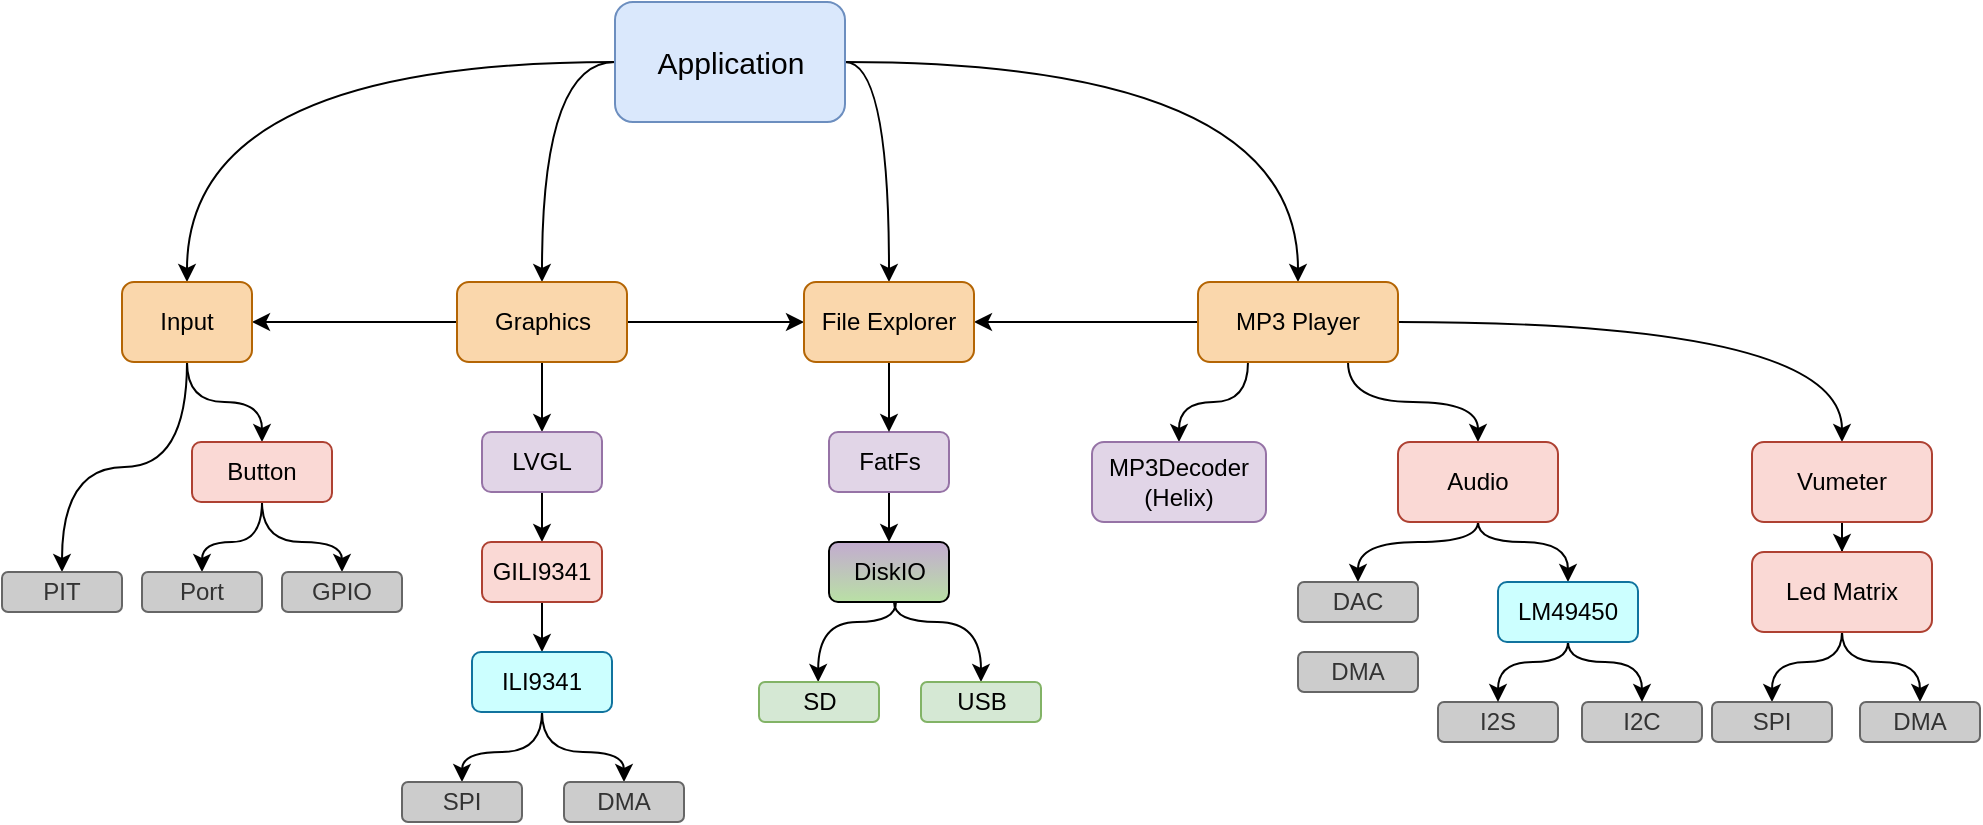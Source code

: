 <mxfile version="10.4.8" type="github"><diagram id="C97nrnu4VFksmI_HuxuL" name="Page-1"><mxGraphModel dx="1167" dy="599" grid="1" gridSize="10" guides="1" tooltips="1" connect="1" arrows="1" fold="1" page="1" pageScale="1" pageWidth="1654" pageHeight="1169" math="0" shadow="0"><root><mxCell id="0"/><mxCell id="1" parent="0"/><mxCell id="sSEopAjNWtljHVmL3cbr-63" style="rounded=0;orthogonalLoop=1;jettySize=auto;html=1;exitX=1;exitY=0.5;exitDx=0;exitDy=0;entryX=0.5;entryY=0;entryDx=0;entryDy=0;edgeStyle=orthogonalEdgeStyle;elbow=vertical;curved=1;" parent="1" source="sSEopAjNWtljHVmL3cbr-1" target="sSEopAjNWtljHVmL3cbr-4" edge="1"><mxGeometry relative="1" as="geometry"/></mxCell><mxCell id="sSEopAjNWtljHVmL3cbr-69" style="edgeStyle=orthogonalEdgeStyle;curved=1;rounded=0;orthogonalLoop=1;jettySize=auto;html=1;exitX=0;exitY=0.5;exitDx=0;exitDy=0;entryX=0.5;entryY=0;entryDx=0;entryDy=0;" parent="1" source="sSEopAjNWtljHVmL3cbr-1" target="sSEopAjNWtljHVmL3cbr-38" edge="1"><mxGeometry relative="1" as="geometry"/></mxCell><mxCell id="sSEopAjNWtljHVmL3cbr-70" style="edgeStyle=orthogonalEdgeStyle;curved=1;rounded=0;orthogonalLoop=1;jettySize=auto;html=1;entryX=0.5;entryY=0;entryDx=0;entryDy=0;exitX=0;exitY=0.5;exitDx=0;exitDy=0;" parent="1" source="sSEopAjNWtljHVmL3cbr-1" target="sSEopAjNWtljHVmL3cbr-2" edge="1"><mxGeometry relative="1" as="geometry"/></mxCell><mxCell id="sSEopAjNWtljHVmL3cbr-75" style="edgeStyle=orthogonalEdgeStyle;curved=1;rounded=0;orthogonalLoop=1;jettySize=auto;html=1;exitX=1;exitY=0.5;exitDx=0;exitDy=0;" parent="1" source="sSEopAjNWtljHVmL3cbr-1" target="sSEopAjNWtljHVmL3cbr-10" edge="1"><mxGeometry relative="1" as="geometry"/></mxCell><mxCell id="sSEopAjNWtljHVmL3cbr-1" value="&lt;font style=&quot;font-size: 15px&quot;&gt;Application&lt;/font&gt;" style="rounded=1;whiteSpace=wrap;html=1;fillColor=#dae8fc;strokeColor=#6c8ebf;" parent="1" vertex="1"><mxGeometry x="561.5" y="240" width="115" height="60" as="geometry"/></mxCell><mxCell id="sSEopAjNWtljHVmL3cbr-45" style="edgeStyle=orthogonalEdgeStyle;rounded=0;orthogonalLoop=1;jettySize=auto;html=1;curved=1;entryX=0;entryY=0.5;entryDx=0;entryDy=0;fillColor=#fad7ac;strokeColor=#000000;" parent="1" source="sSEopAjNWtljHVmL3cbr-2" target="sSEopAjNWtljHVmL3cbr-10" edge="1"><mxGeometry relative="1" as="geometry"><mxPoint x="641.029" y="399.529" as="targetPoint"/></mxGeometry></mxCell><mxCell id="sSEopAjNWtljHVmL3cbr-51" style="edgeStyle=orthogonalEdgeStyle;rounded=0;orthogonalLoop=1;jettySize=auto;html=1;entryX=0.5;entryY=0;entryDx=0;entryDy=0;" parent="1" source="sSEopAjNWtljHVmL3cbr-2" target="sSEopAjNWtljHVmL3cbr-37" edge="1"><mxGeometry relative="1" as="geometry"/></mxCell><mxCell id="sSEopAjNWtljHVmL3cbr-62" style="edgeStyle=orthogonalEdgeStyle;rounded=0;orthogonalLoop=1;jettySize=auto;html=1;entryX=1;entryY=0.5;entryDx=0;entryDy=0;fillColor=#fad7ac;strokeColor=#000000;" parent="1" source="sSEopAjNWtljHVmL3cbr-2" target="sSEopAjNWtljHVmL3cbr-38" edge="1"><mxGeometry relative="1" as="geometry"/></mxCell><mxCell id="sSEopAjNWtljHVmL3cbr-2" value="Graphics" style="rounded=1;whiteSpace=wrap;html=1;fillColor=#fad7ac;strokeColor=#b46504;" parent="1" vertex="1"><mxGeometry x="482.5" y="380" width="85" height="40" as="geometry"/></mxCell><mxCell id="sSEopAjNWtljHVmL3cbr-46" style="edgeStyle=orthogonalEdgeStyle;rounded=0;orthogonalLoop=1;jettySize=auto;html=1;entryX=1;entryY=0.5;entryDx=0;entryDy=0;curved=1;fillColor=#fad7ac;strokeColor=#000000;" parent="1" source="sSEopAjNWtljHVmL3cbr-4" target="sSEopAjNWtljHVmL3cbr-10" edge="1"><mxGeometry relative="1" as="geometry"/></mxCell><mxCell id="sSEopAjNWtljHVmL3cbr-48" style="edgeStyle=orthogonalEdgeStyle;rounded=0;orthogonalLoop=1;jettySize=auto;html=1;exitX=1;exitY=0.5;exitDx=0;exitDy=0;entryX=0.5;entryY=0;entryDx=0;entryDy=0;curved=1;" parent="1" source="sSEopAjNWtljHVmL3cbr-4" target="sSEopAjNWtljHVmL3cbr-7" edge="1"><mxGeometry relative="1" as="geometry"/></mxCell><mxCell id="sSEopAjNWtljHVmL3cbr-49" style="edgeStyle=orthogonalEdgeStyle;rounded=0;orthogonalLoop=1;jettySize=auto;html=1;exitX=0.25;exitY=1;exitDx=0;exitDy=0;entryX=0.5;entryY=0;entryDx=0;entryDy=0;curved=1;" parent="1" source="sSEopAjNWtljHVmL3cbr-4" target="sSEopAjNWtljHVmL3cbr-9" edge="1"><mxGeometry relative="1" as="geometry"/></mxCell><mxCell id="sSEopAjNWtljHVmL3cbr-50" style="edgeStyle=orthogonalEdgeStyle;rounded=0;orthogonalLoop=1;jettySize=auto;html=1;exitX=0.75;exitY=1;exitDx=0;exitDy=0;entryX=0.5;entryY=0;entryDx=0;entryDy=0;curved=1;" parent="1" source="sSEopAjNWtljHVmL3cbr-4" target="sSEopAjNWtljHVmL3cbr-8" edge="1"><mxGeometry relative="1" as="geometry"/></mxCell><mxCell id="sSEopAjNWtljHVmL3cbr-4" value="MP3 Player&lt;br&gt;" style="rounded=1;whiteSpace=wrap;html=1;fillColor=#fad7ac;strokeColor=#b46504;" parent="1" vertex="1"><mxGeometry x="853" y="380" width="100" height="40" as="geometry"/></mxCell><mxCell id="sSEopAjNWtljHVmL3cbr-22" style="edgeStyle=orthogonalEdgeStyle;rounded=0;orthogonalLoop=1;jettySize=auto;html=1;entryX=0.5;entryY=0;entryDx=0;entryDy=0;" parent="1" source="sSEopAjNWtljHVmL3cbr-6" target="sSEopAjNWtljHVmL3cbr-15" edge="1"><mxGeometry relative="1" as="geometry"/></mxCell><mxCell id="sSEopAjNWtljHVmL3cbr-6" value="FatFs&lt;br&gt;" style="rounded=1;whiteSpace=wrap;html=1;fillColor=#e1d5e7;strokeColor=#9673a6;" parent="1" vertex="1"><mxGeometry x="668.5" y="455" width="60" height="30" as="geometry"/></mxCell><mxCell id="sSEopAjNWtljHVmL3cbr-36" value="" style="edgeStyle=orthogonalEdgeStyle;rounded=0;orthogonalLoop=1;jettySize=auto;html=1;entryX=0.5;entryY=0;entryDx=0;entryDy=0;" parent="1" source="sSEopAjNWtljHVmL3cbr-7" target="sSEopAjNWtljHVmL3cbr-34" edge="1"><mxGeometry relative="1" as="geometry"><mxPoint x="1175" y="580" as="targetPoint"/></mxGeometry></mxCell><mxCell id="sSEopAjNWtljHVmL3cbr-7" value="Vumeter&lt;br&gt;" style="rounded=1;whiteSpace=wrap;html=1;fillColor=#fad9d5;strokeColor=#ae4132;" parent="1" vertex="1"><mxGeometry x="1130" y="460" width="90" height="40" as="geometry"/></mxCell><mxCell id="woRYGjkfQbtKH-f8qfja-11" style="edgeStyle=orthogonalEdgeStyle;rounded=0;orthogonalLoop=1;jettySize=auto;html=1;entryX=0.5;entryY=0;entryDx=0;entryDy=0;strokeColor=#000000;curved=1;" edge="1" parent="1" source="sSEopAjNWtljHVmL3cbr-8" target="woRYGjkfQbtKH-f8qfja-9"><mxGeometry relative="1" as="geometry"><Array as="points"><mxPoint x="993" y="510"/><mxPoint x="1038" y="510"/></Array></mxGeometry></mxCell><mxCell id="woRYGjkfQbtKH-f8qfja-14" style="edgeStyle=orthogonalEdgeStyle;curved=1;rounded=0;orthogonalLoop=1;jettySize=auto;html=1;entryX=0.5;entryY=0;entryDx=0;entryDy=0;strokeColor=#000000;" edge="1" parent="1" source="sSEopAjNWtljHVmL3cbr-8" target="sSEopAjNWtljHVmL3cbr-27"><mxGeometry relative="1" as="geometry"><Array as="points"><mxPoint x="993" y="510"/><mxPoint x="933" y="510"/></Array></mxGeometry></mxCell><mxCell id="sSEopAjNWtljHVmL3cbr-8" value="Audio" style="rounded=1;whiteSpace=wrap;html=1;fillColor=#fad9d5;strokeColor=#ae4132;" parent="1" vertex="1"><mxGeometry x="953" y="460" width="80" height="40" as="geometry"/></mxCell><mxCell id="sSEopAjNWtljHVmL3cbr-9" value="MP3Decoder&lt;br&gt;(Helix)&lt;br&gt;" style="rounded=1;whiteSpace=wrap;html=1;fillColor=#e1d5e7;strokeColor=#9673a6;" parent="1" vertex="1"><mxGeometry x="800" y="460" width="87" height="40" as="geometry"/></mxCell><mxCell id="sSEopAjNWtljHVmL3cbr-19" style="edgeStyle=orthogonalEdgeStyle;rounded=0;orthogonalLoop=1;jettySize=auto;html=1;exitX=0.5;exitY=1;exitDx=0;exitDy=0;entryX=0.5;entryY=0;entryDx=0;entryDy=0;" parent="1" source="sSEopAjNWtljHVmL3cbr-10" target="sSEopAjNWtljHVmL3cbr-6" edge="1"><mxGeometry relative="1" as="geometry"/></mxCell><mxCell id="sSEopAjNWtljHVmL3cbr-10" value="File Explorer&lt;br&gt;" style="rounded=1;whiteSpace=wrap;html=1;fillColor=#fad7ac;strokeColor=#b46504;" parent="1" vertex="1"><mxGeometry x="656" y="380" width="85" height="40" as="geometry"/></mxCell><mxCell id="sSEopAjNWtljHVmL3cbr-26" style="edgeStyle=orthogonalEdgeStyle;rounded=0;orthogonalLoop=1;jettySize=auto;html=1;entryX=0.493;entryY=0;entryDx=0;entryDy=0;entryPerimeter=0;curved=1;" parent="1" source="sSEopAjNWtljHVmL3cbr-15" target="sSEopAjNWtljHVmL3cbr-16" edge="1"><mxGeometry relative="1" as="geometry"><Array as="points"><mxPoint x="702" y="550"/><mxPoint x="663" y="550"/></Array></mxGeometry></mxCell><mxCell id="sSEopAjNWtljHVmL3cbr-67" style="edgeStyle=orthogonalEdgeStyle;curved=1;rounded=0;orthogonalLoop=1;jettySize=auto;html=1;entryX=0.5;entryY=0;entryDx=0;entryDy=0;" parent="1" source="sSEopAjNWtljHVmL3cbr-15" target="sSEopAjNWtljHVmL3cbr-17" edge="1"><mxGeometry relative="1" as="geometry"><Array as="points"><mxPoint x="701" y="550"/><mxPoint x="745" y="550"/></Array></mxGeometry></mxCell><mxCell id="sSEopAjNWtljHVmL3cbr-15" value="DiskIO&lt;br&gt;" style="rounded=1;whiteSpace=wrap;html=1;gradientColor=#B9E0A5;fillColor=#C3ABD0;" parent="1" vertex="1"><mxGeometry x="668.5" y="510" width="60" height="30" as="geometry"/></mxCell><mxCell id="sSEopAjNWtljHVmL3cbr-16" value="SD&lt;br&gt;" style="rounded=1;whiteSpace=wrap;html=1;fillColor=#d5e8d4;strokeColor=#82b366;" parent="1" vertex="1"><mxGeometry x="633.5" y="580" width="60" height="20" as="geometry"/></mxCell><mxCell id="sSEopAjNWtljHVmL3cbr-17" value="USB&lt;br&gt;" style="rounded=1;whiteSpace=wrap;html=1;fillColor=#d5e8d4;strokeColor=#82b366;" parent="1" vertex="1"><mxGeometry x="714.5" y="580" width="60" height="20" as="geometry"/></mxCell><mxCell id="sSEopAjNWtljHVmL3cbr-27" value="DAC&lt;br&gt;" style="rounded=1;whiteSpace=wrap;html=1;fillColor=#CCCCCC;strokeColor=#666666;fontColor=#333333;" parent="1" vertex="1"><mxGeometry x="903" y="530" width="60" height="20" as="geometry"/></mxCell><mxCell id="sSEopAjNWtljHVmL3cbr-28" value="I2S&lt;br&gt;" style="rounded=1;whiteSpace=wrap;html=1;fillColor=#CCCCCC;strokeColor=#666666;fontColor=#333333;" parent="1" vertex="1"><mxGeometry x="973" y="590" width="60" height="20" as="geometry"/></mxCell><mxCell id="sSEopAjNWtljHVmL3cbr-32" value="DMA&lt;br&gt;" style="rounded=1;whiteSpace=wrap;html=1;fillColor=#CCCCCC;strokeColor=#666666;fontColor=#333333;" parent="1" vertex="1"><mxGeometry x="903" y="565" width="60" height="20" as="geometry"/></mxCell><mxCell id="sSEopAjNWtljHVmL3cbr-85" style="edgeStyle=orthogonalEdgeStyle;curved=1;rounded=0;orthogonalLoop=1;jettySize=auto;html=1;exitX=0.5;exitY=1;exitDx=0;exitDy=0;entryX=0.5;entryY=0;entryDx=0;entryDy=0;" parent="1" source="sSEopAjNWtljHVmL3cbr-34" target="sSEopAjNWtljHVmL3cbr-81" edge="1"><mxGeometry relative="1" as="geometry"><Array as="points"><mxPoint x="1175" y="570"/><mxPoint x="1140" y="570"/></Array></mxGeometry></mxCell><mxCell id="sSEopAjNWtljHVmL3cbr-86" style="edgeStyle=orthogonalEdgeStyle;curved=1;rounded=0;orthogonalLoop=1;jettySize=auto;html=1;exitX=0.5;exitY=1;exitDx=0;exitDy=0;" parent="1" source="sSEopAjNWtljHVmL3cbr-34" target="sSEopAjNWtljHVmL3cbr-82" edge="1"><mxGeometry relative="1" as="geometry"><Array as="points"><mxPoint x="1175" y="570"/><mxPoint x="1214" y="570"/></Array></mxGeometry></mxCell><mxCell id="sSEopAjNWtljHVmL3cbr-34" value="Led Matrix&lt;br&gt;" style="rounded=1;whiteSpace=wrap;html=1;fillColor=#fad9d5;strokeColor=#ae4132;" parent="1" vertex="1"><mxGeometry x="1130" y="515" width="90" height="40" as="geometry"/></mxCell><mxCell id="sSEopAjNWtljHVmL3cbr-56" style="edgeStyle=orthogonalEdgeStyle;rounded=0;orthogonalLoop=1;jettySize=auto;html=1;exitX=0.5;exitY=1;exitDx=0;exitDy=0;entryX=0.5;entryY=0;entryDx=0;entryDy=0;" parent="1" source="sSEopAjNWtljHVmL3cbr-37" target="sSEopAjNWtljHVmL3cbr-52" edge="1"><mxGeometry relative="1" as="geometry"/></mxCell><mxCell id="sSEopAjNWtljHVmL3cbr-37" value="LVGL" style="rounded=1;whiteSpace=wrap;html=1;fillColor=#e1d5e7;strokeColor=#9673a6;" parent="1" vertex="1"><mxGeometry x="495" y="455" width="60" height="30" as="geometry"/></mxCell><mxCell id="sSEopAjNWtljHVmL3cbr-40" value="" style="edgeStyle=orthogonalEdgeStyle;rounded=0;orthogonalLoop=1;jettySize=auto;html=1;curved=1;" parent="1" source="sSEopAjNWtljHVmL3cbr-38" target="sSEopAjNWtljHVmL3cbr-39" edge="1"><mxGeometry relative="1" as="geometry"/></mxCell><mxCell id="sSEopAjNWtljHVmL3cbr-87" style="edgeStyle=orthogonalEdgeStyle;curved=1;rounded=0;orthogonalLoop=1;jettySize=auto;html=1;entryX=0.5;entryY=0;entryDx=0;entryDy=0;exitX=0.5;exitY=1;exitDx=0;exitDy=0;" parent="1" source="sSEopAjNWtljHVmL3cbr-38" target="sSEopAjNWtljHVmL3cbr-60" edge="1"><mxGeometry relative="1" as="geometry"/></mxCell><mxCell id="sSEopAjNWtljHVmL3cbr-38" value="Input&lt;br&gt;" style="rounded=1;whiteSpace=wrap;html=1;fillColor=#fad7ac;strokeColor=#b46504;" parent="1" vertex="1"><mxGeometry x="315" y="380" width="65" height="40" as="geometry"/></mxCell><mxCell id="sSEopAjNWtljHVmL3cbr-58" style="edgeStyle=orthogonalEdgeStyle;rounded=0;orthogonalLoop=1;jettySize=auto;html=1;entryX=0.5;entryY=0;entryDx=0;entryDy=0;curved=1;" parent="1" source="sSEopAjNWtljHVmL3cbr-39" target="sSEopAjNWtljHVmL3cbr-41" edge="1"><mxGeometry relative="1" as="geometry"/></mxCell><mxCell id="sSEopAjNWtljHVmL3cbr-59" style="edgeStyle=orthogonalEdgeStyle;rounded=0;orthogonalLoop=1;jettySize=auto;html=1;entryX=0.5;entryY=0;entryDx=0;entryDy=0;curved=1;" parent="1" source="sSEopAjNWtljHVmL3cbr-39" target="sSEopAjNWtljHVmL3cbr-42" edge="1"><mxGeometry relative="1" as="geometry"/></mxCell><mxCell id="sSEopAjNWtljHVmL3cbr-39" value="Button&lt;br&gt;" style="rounded=1;whiteSpace=wrap;html=1;fillColor=#fad9d5;strokeColor=#ae4132;" parent="1" vertex="1"><mxGeometry x="350" y="460" width="70" height="30" as="geometry"/></mxCell><mxCell id="sSEopAjNWtljHVmL3cbr-41" value="Port&lt;br&gt;" style="rounded=1;whiteSpace=wrap;html=1;fillColor=#CCCCCC;strokeColor=#666666;fontColor=#333333;" parent="1" vertex="1"><mxGeometry x="325" y="525" width="60" height="20" as="geometry"/></mxCell><mxCell id="sSEopAjNWtljHVmL3cbr-42" value="GPIO&lt;br&gt;" style="rounded=1;whiteSpace=wrap;html=1;fillColor=#CCCCCC;strokeColor=#666666;fontColor=#333333;" parent="1" vertex="1"><mxGeometry x="395" y="525" width="60" height="20" as="geometry"/></mxCell><mxCell id="sSEopAjNWtljHVmL3cbr-57" style="edgeStyle=orthogonalEdgeStyle;rounded=0;orthogonalLoop=1;jettySize=auto;html=1;entryX=0.5;entryY=0;entryDx=0;entryDy=0;" parent="1" source="sSEopAjNWtljHVmL3cbr-52" target="sSEopAjNWtljHVmL3cbr-53" edge="1"><mxGeometry relative="1" as="geometry"/></mxCell><mxCell id="sSEopAjNWtljHVmL3cbr-52" value="GILI9341" style="rounded=1;whiteSpace=wrap;html=1;fillColor=#fad9d5;strokeColor=#ae4132;" parent="1" vertex="1"><mxGeometry x="495" y="510" width="60" height="30" as="geometry"/></mxCell><mxCell id="sSEopAjNWtljHVmL3cbr-77" style="edgeStyle=orthogonalEdgeStyle;curved=1;rounded=0;orthogonalLoop=1;jettySize=auto;html=1;exitX=0.5;exitY=1;exitDx=0;exitDy=0;entryX=0.5;entryY=0;entryDx=0;entryDy=0;" parent="1" source="sSEopAjNWtljHVmL3cbr-53" target="sSEopAjNWtljHVmL3cbr-73" edge="1"><mxGeometry relative="1" as="geometry"/></mxCell><mxCell id="sSEopAjNWtljHVmL3cbr-78" style="edgeStyle=orthogonalEdgeStyle;curved=1;rounded=0;orthogonalLoop=1;jettySize=auto;html=1;entryX=0.5;entryY=0;entryDx=0;entryDy=0;" parent="1" source="sSEopAjNWtljHVmL3cbr-53" target="sSEopAjNWtljHVmL3cbr-74" edge="1"><mxGeometry relative="1" as="geometry"/></mxCell><mxCell id="sSEopAjNWtljHVmL3cbr-53" value="ILI9341" style="rounded=1;whiteSpace=wrap;html=1;fillColor=#CCFFFF;strokeColor=#10739e;" parent="1" vertex="1"><mxGeometry x="490" y="565" width="70" height="30" as="geometry"/></mxCell><mxCell id="sSEopAjNWtljHVmL3cbr-60" value="PIT&lt;br&gt;" style="rounded=1;whiteSpace=wrap;html=1;fillColor=#CCCCCC;strokeColor=#666666;fontColor=#333333;" parent="1" vertex="1"><mxGeometry x="255" y="525" width="60" height="20" as="geometry"/></mxCell><mxCell id="sSEopAjNWtljHVmL3cbr-73" value="SPI&lt;br&gt;" style="rounded=1;whiteSpace=wrap;html=1;fillColor=#CCCCCC;strokeColor=#666666;fontColor=#333333;" parent="1" vertex="1"><mxGeometry x="455" y="630" width="60" height="20" as="geometry"/></mxCell><mxCell id="sSEopAjNWtljHVmL3cbr-74" value="DMA" style="rounded=1;whiteSpace=wrap;html=1;fillColor=#CCCCCC;strokeColor=#666666;fontColor=#333333;" parent="1" vertex="1"><mxGeometry x="536" y="630" width="60" height="20" as="geometry"/></mxCell><mxCell id="sSEopAjNWtljHVmL3cbr-81" value="SPI&lt;br&gt;" style="rounded=1;whiteSpace=wrap;html=1;fillColor=#CCCCCC;strokeColor=#666666;fontColor=#333333;" parent="1" vertex="1"><mxGeometry x="1110" y="590" width="60" height="20" as="geometry"/></mxCell><mxCell id="sSEopAjNWtljHVmL3cbr-82" value="DMA" style="rounded=1;whiteSpace=wrap;html=1;fillColor=#CCCCCC;strokeColor=#666666;fontColor=#333333;" parent="1" vertex="1"><mxGeometry x="1184" y="590" width="60" height="20" as="geometry"/></mxCell><mxCell id="woRYGjkfQbtKH-f8qfja-3" value="I2C&lt;br&gt;" style="rounded=1;whiteSpace=wrap;html=1;fillColor=#CCCCCC;strokeColor=#666666;fontColor=#333333;" vertex="1" parent="1"><mxGeometry x="1045" y="590" width="60" height="20" as="geometry"/></mxCell><mxCell id="woRYGjkfQbtKH-f8qfja-12" style="edgeStyle=orthogonalEdgeStyle;curved=1;rounded=0;orthogonalLoop=1;jettySize=auto;html=1;entryX=0.5;entryY=0;entryDx=0;entryDy=0;strokeColor=#000000;" edge="1" parent="1" source="woRYGjkfQbtKH-f8qfja-9" target="sSEopAjNWtljHVmL3cbr-28"><mxGeometry relative="1" as="geometry"><Array as="points"><mxPoint x="1038" y="570"/><mxPoint x="1003" y="570"/></Array></mxGeometry></mxCell><mxCell id="woRYGjkfQbtKH-f8qfja-13" style="edgeStyle=orthogonalEdgeStyle;curved=1;rounded=0;orthogonalLoop=1;jettySize=auto;html=1;entryX=0.5;entryY=0;entryDx=0;entryDy=0;strokeColor=#000000;" edge="1" parent="1" source="woRYGjkfQbtKH-f8qfja-9" target="woRYGjkfQbtKH-f8qfja-3"><mxGeometry relative="1" as="geometry"><Array as="points"><mxPoint x="1038" y="570"/><mxPoint x="1075" y="570"/></Array></mxGeometry></mxCell><mxCell id="woRYGjkfQbtKH-f8qfja-9" value="&lt;span&gt;LM49450&lt;/span&gt;" style="rounded=1;whiteSpace=wrap;html=1;fillColor=#CCFFFF;strokeColor=#10739e;" vertex="1" parent="1"><mxGeometry x="1003" y="530" width="70" height="30" as="geometry"/></mxCell></root></mxGraphModel></diagram></mxfile>